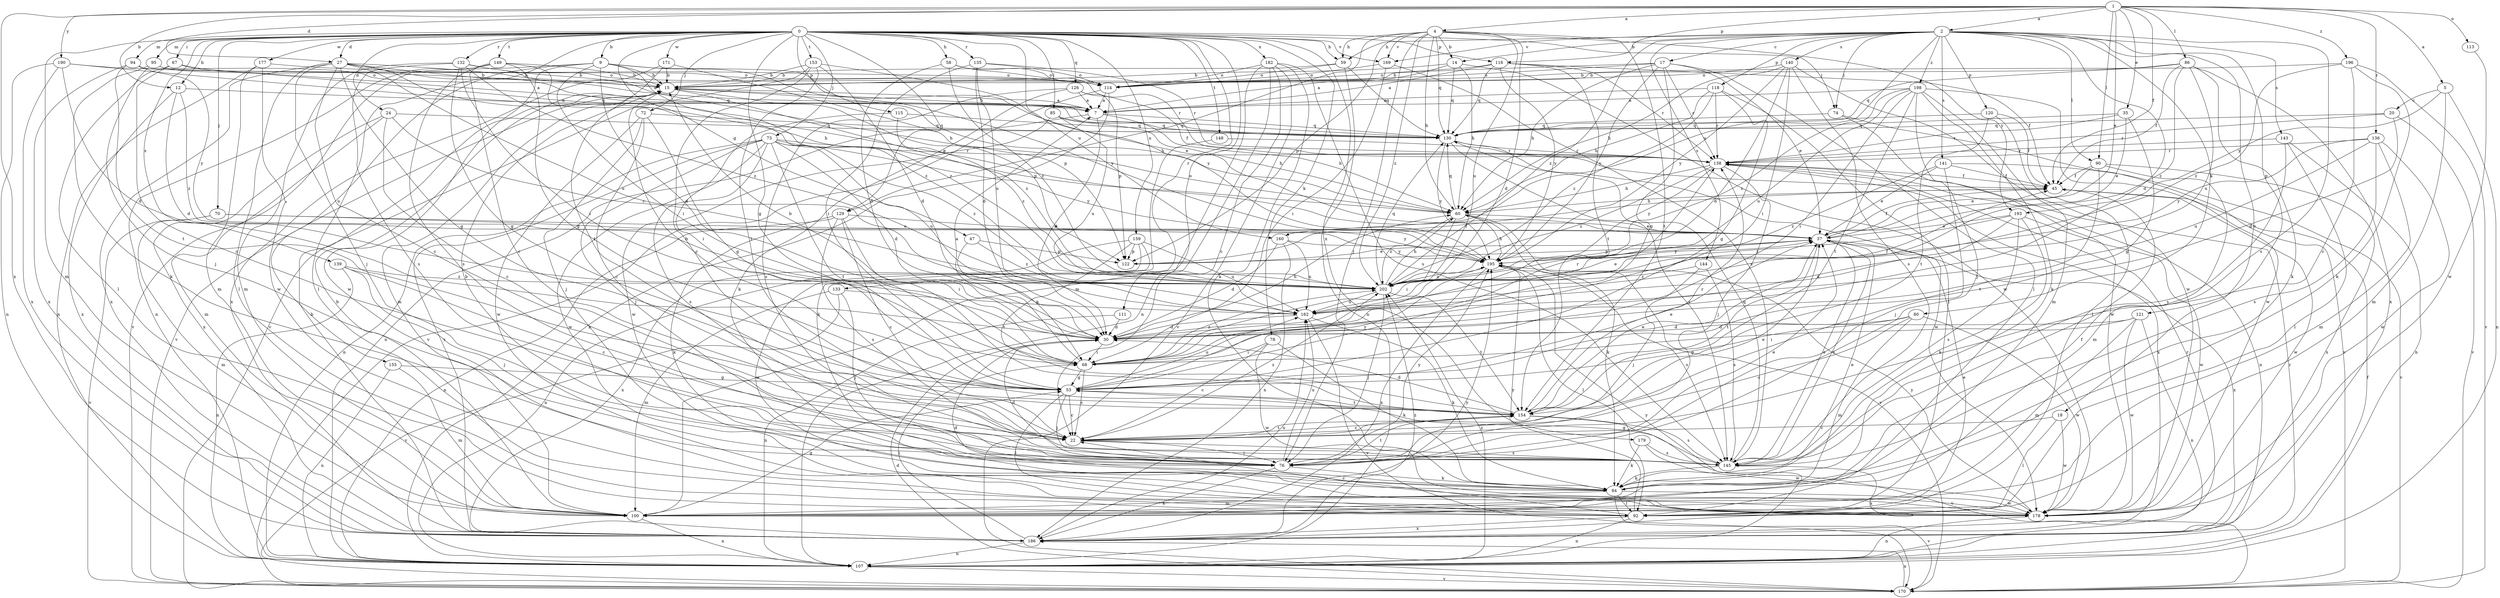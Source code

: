 strict digraph  {
0;
1;
2;
4;
5;
7;
9;
12;
14;
15;
17;
18;
20;
22;
24;
27;
30;
35;
37;
45;
47;
53;
58;
59;
60;
67;
68;
70;
72;
73;
74;
76;
78;
80;
84;
85;
86;
90;
92;
94;
95;
100;
107;
111;
113;
114;
115;
116;
118;
120;
121;
122;
126;
129;
130;
132;
133;
135;
136;
138;
139;
140;
141;
143;
144;
145;
148;
149;
153;
154;
155;
159;
160;
162;
169;
170;
171;
177;
178;
179;
182;
186;
190;
193;
195;
196;
198;
202;
0 -> 9  [label=b];
0 -> 12  [label=b];
0 -> 24  [label=d];
0 -> 27  [label=d];
0 -> 47  [label=g];
0 -> 53  [label=g];
0 -> 58  [label=h];
0 -> 59  [label=h];
0 -> 67  [label=i];
0 -> 70  [label=j];
0 -> 72  [label=j];
0 -> 73  [label=j];
0 -> 74  [label=j];
0 -> 78  [label=k];
0 -> 85  [label=l];
0 -> 94  [label=m];
0 -> 95  [label=m];
0 -> 100  [label=m];
0 -> 111  [label=o];
0 -> 115  [label=p];
0 -> 116  [label=p];
0 -> 126  [label=q];
0 -> 129  [label=q];
0 -> 132  [label=r];
0 -> 133  [label=r];
0 -> 135  [label=r];
0 -> 139  [label=s];
0 -> 148  [label=t];
0 -> 149  [label=t];
0 -> 153  [label=t];
0 -> 155  [label=u];
0 -> 159  [label=u];
0 -> 160  [label=u];
0 -> 169  [label=v];
0 -> 171  [label=w];
0 -> 177  [label=w];
0 -> 179  [label=x];
0 -> 182  [label=x];
1 -> 2  [label=a];
1 -> 4  [label=a];
1 -> 5  [label=a];
1 -> 12  [label=b];
1 -> 27  [label=d];
1 -> 35  [label=e];
1 -> 37  [label=e];
1 -> 45  [label=f];
1 -> 86  [label=l];
1 -> 90  [label=l];
1 -> 113  [label=o];
1 -> 116  [label=p];
1 -> 136  [label=r];
1 -> 186  [label=x];
1 -> 190  [label=y];
1 -> 196  [label=z];
2 -> 14  [label=b];
2 -> 17  [label=c];
2 -> 18  [label=c];
2 -> 30  [label=d];
2 -> 59  [label=h];
2 -> 74  [label=j];
2 -> 80  [label=k];
2 -> 90  [label=l];
2 -> 118  [label=p];
2 -> 120  [label=p];
2 -> 121  [label=p];
2 -> 140  [label=s];
2 -> 141  [label=s];
2 -> 143  [label=s];
2 -> 144  [label=s];
2 -> 145  [label=s];
2 -> 160  [label=u];
2 -> 169  [label=v];
2 -> 198  [label=z];
2 -> 202  [label=z];
4 -> 14  [label=b];
4 -> 30  [label=d];
4 -> 59  [label=h];
4 -> 60  [label=h];
4 -> 76  [label=j];
4 -> 122  [label=p];
4 -> 129  [label=q];
4 -> 130  [label=q];
4 -> 154  [label=t];
4 -> 162  [label=u];
4 -> 169  [label=v];
4 -> 193  [label=y];
4 -> 202  [label=z];
5 -> 20  [label=c];
5 -> 100  [label=m];
5 -> 107  [label=n];
5 -> 193  [label=y];
7 -> 15  [label=b];
7 -> 30  [label=d];
7 -> 60  [label=h];
7 -> 107  [label=n];
7 -> 130  [label=q];
9 -> 15  [label=b];
9 -> 30  [label=d];
9 -> 37  [label=e];
9 -> 68  [label=i];
9 -> 92  [label=l];
9 -> 170  [label=v];
9 -> 178  [label=w];
9 -> 195  [label=y];
9 -> 202  [label=z];
12 -> 7  [label=a];
12 -> 30  [label=d];
12 -> 186  [label=x];
12 -> 202  [label=z];
14 -> 7  [label=a];
14 -> 15  [label=b];
14 -> 60  [label=h];
14 -> 130  [label=q];
14 -> 178  [label=w];
15 -> 7  [label=a];
15 -> 60  [label=h];
15 -> 100  [label=m];
15 -> 122  [label=p];
15 -> 170  [label=v];
15 -> 202  [label=z];
17 -> 15  [label=b];
17 -> 37  [label=e];
17 -> 53  [label=g];
17 -> 60  [label=h];
17 -> 92  [label=l];
17 -> 114  [label=o];
17 -> 138  [label=r];
17 -> 195  [label=y];
18 -> 22  [label=c];
18 -> 92  [label=l];
18 -> 178  [label=w];
20 -> 30  [label=d];
20 -> 130  [label=q];
20 -> 138  [label=r];
20 -> 170  [label=v];
22 -> 37  [label=e];
22 -> 76  [label=j];
22 -> 145  [label=s];
22 -> 154  [label=t];
22 -> 202  [label=z];
24 -> 22  [label=c];
24 -> 100  [label=m];
24 -> 130  [label=q];
24 -> 186  [label=x];
24 -> 202  [label=z];
27 -> 7  [label=a];
27 -> 15  [label=b];
27 -> 22  [label=c];
27 -> 37  [label=e];
27 -> 53  [label=g];
27 -> 76  [label=j];
27 -> 92  [label=l];
27 -> 130  [label=q];
27 -> 162  [label=u];
27 -> 186  [label=x];
30 -> 15  [label=b];
30 -> 60  [label=h];
30 -> 68  [label=i];
35 -> 37  [label=e];
35 -> 53  [label=g];
35 -> 130  [label=q];
35 -> 138  [label=r];
37 -> 45  [label=f];
37 -> 122  [label=p];
37 -> 145  [label=s];
37 -> 154  [label=t];
37 -> 186  [label=x];
37 -> 195  [label=y];
45 -> 60  [label=h];
45 -> 178  [label=w];
47 -> 68  [label=i];
47 -> 122  [label=p];
47 -> 202  [label=z];
53 -> 15  [label=b];
53 -> 22  [label=c];
53 -> 37  [label=e];
53 -> 76  [label=j];
53 -> 92  [label=l];
53 -> 154  [label=t];
53 -> 162  [label=u];
53 -> 195  [label=y];
58 -> 30  [label=d];
58 -> 114  [label=o];
58 -> 138  [label=r];
58 -> 202  [label=z];
59 -> 15  [label=b];
59 -> 107  [label=n];
59 -> 114  [label=o];
59 -> 130  [label=q];
60 -> 37  [label=e];
60 -> 68  [label=i];
60 -> 84  [label=k];
60 -> 130  [label=q];
60 -> 170  [label=v];
60 -> 202  [label=z];
67 -> 15  [label=b];
67 -> 22  [label=c];
67 -> 92  [label=l];
67 -> 130  [label=q];
68 -> 7  [label=a];
68 -> 22  [label=c];
68 -> 53  [label=g];
68 -> 138  [label=r];
68 -> 202  [label=z];
70 -> 37  [label=e];
70 -> 100  [label=m];
70 -> 170  [label=v];
70 -> 195  [label=y];
72 -> 22  [label=c];
72 -> 53  [label=g];
72 -> 76  [label=j];
72 -> 130  [label=q];
72 -> 178  [label=w];
73 -> 30  [label=d];
73 -> 76  [label=j];
73 -> 107  [label=n];
73 -> 138  [label=r];
73 -> 145  [label=s];
73 -> 154  [label=t];
73 -> 162  [label=u];
73 -> 178  [label=w];
73 -> 186  [label=x];
73 -> 195  [label=y];
73 -> 202  [label=z];
74 -> 130  [label=q];
74 -> 170  [label=v];
74 -> 178  [label=w];
76 -> 15  [label=b];
76 -> 30  [label=d];
76 -> 37  [label=e];
76 -> 84  [label=k];
76 -> 154  [label=t];
76 -> 162  [label=u];
76 -> 186  [label=x];
76 -> 195  [label=y];
78 -> 22  [label=c];
78 -> 68  [label=i];
78 -> 84  [label=k];
78 -> 178  [label=w];
80 -> 22  [label=c];
80 -> 30  [label=d];
80 -> 53  [label=g];
80 -> 100  [label=m];
80 -> 178  [label=w];
84 -> 37  [label=e];
84 -> 45  [label=f];
84 -> 92  [label=l];
84 -> 100  [label=m];
84 -> 170  [label=v];
84 -> 178  [label=w];
85 -> 60  [label=h];
85 -> 130  [label=q];
85 -> 162  [label=u];
85 -> 178  [label=w];
86 -> 15  [label=b];
86 -> 45  [label=f];
86 -> 84  [label=k];
86 -> 130  [label=q];
86 -> 162  [label=u];
86 -> 186  [label=x];
86 -> 202  [label=z];
90 -> 37  [label=e];
90 -> 45  [label=f];
90 -> 100  [label=m];
90 -> 154  [label=t];
90 -> 186  [label=x];
92 -> 22  [label=c];
92 -> 37  [label=e];
92 -> 107  [label=n];
92 -> 186  [label=x];
92 -> 195  [label=y];
94 -> 114  [label=o];
94 -> 154  [label=t];
94 -> 186  [label=x];
94 -> 195  [label=y];
95 -> 7  [label=a];
95 -> 76  [label=j];
95 -> 84  [label=k];
95 -> 114  [label=o];
100 -> 15  [label=b];
100 -> 53  [label=g];
100 -> 107  [label=n];
107 -> 45  [label=f];
107 -> 138  [label=r];
107 -> 170  [label=v];
107 -> 195  [label=y];
107 -> 202  [label=z];
111 -> 30  [label=d];
111 -> 107  [label=n];
113 -> 178  [label=w];
114 -> 7  [label=a];
114 -> 107  [label=n];
114 -> 170  [label=v];
115 -> 68  [label=i];
115 -> 130  [label=q];
115 -> 202  [label=z];
116 -> 7  [label=a];
116 -> 45  [label=f];
116 -> 114  [label=o];
116 -> 130  [label=q];
116 -> 138  [label=r];
116 -> 154  [label=t];
116 -> 195  [label=y];
118 -> 7  [label=a];
118 -> 53  [label=g];
118 -> 60  [label=h];
118 -> 92  [label=l];
118 -> 138  [label=r];
118 -> 202  [label=z];
120 -> 45  [label=f];
120 -> 92  [label=l];
120 -> 130  [label=q];
120 -> 154  [label=t];
121 -> 30  [label=d];
121 -> 68  [label=i];
121 -> 100  [label=m];
121 -> 107  [label=n];
121 -> 178  [label=w];
122 -> 37  [label=e];
122 -> 45  [label=f];
126 -> 7  [label=a];
126 -> 45  [label=f];
126 -> 84  [label=k];
126 -> 122  [label=p];
126 -> 145  [label=s];
129 -> 22  [label=c];
129 -> 37  [label=e];
129 -> 68  [label=i];
129 -> 84  [label=k];
129 -> 107  [label=n];
129 -> 145  [label=s];
130 -> 138  [label=r];
130 -> 145  [label=s];
130 -> 178  [label=w];
130 -> 195  [label=y];
132 -> 15  [label=b];
132 -> 53  [label=g];
132 -> 60  [label=h];
132 -> 68  [label=i];
132 -> 100  [label=m];
132 -> 145  [label=s];
132 -> 202  [label=z];
133 -> 76  [label=j];
133 -> 100  [label=m];
133 -> 162  [label=u];
133 -> 170  [label=v];
135 -> 30  [label=d];
135 -> 68  [label=i];
135 -> 114  [label=o];
135 -> 138  [label=r];
135 -> 162  [label=u];
136 -> 100  [label=m];
136 -> 138  [label=r];
136 -> 145  [label=s];
136 -> 162  [label=u];
136 -> 178  [label=w];
136 -> 195  [label=y];
138 -> 45  [label=f];
138 -> 60  [label=h];
138 -> 76  [label=j];
138 -> 107  [label=n];
138 -> 186  [label=x];
138 -> 195  [label=y];
138 -> 202  [label=z];
139 -> 22  [label=c];
139 -> 76  [label=j];
139 -> 107  [label=n];
139 -> 202  [label=z];
140 -> 30  [label=d];
140 -> 60  [label=h];
140 -> 68  [label=i];
140 -> 114  [label=o];
140 -> 145  [label=s];
140 -> 178  [label=w];
140 -> 195  [label=y];
141 -> 37  [label=e];
141 -> 45  [label=f];
141 -> 76  [label=j];
141 -> 170  [label=v];
141 -> 202  [label=z];
143 -> 92  [label=l];
143 -> 107  [label=n];
143 -> 138  [label=r];
143 -> 145  [label=s];
144 -> 76  [label=j];
144 -> 145  [label=s];
144 -> 202  [label=z];
145 -> 37  [label=e];
145 -> 53  [label=g];
145 -> 84  [label=k];
145 -> 130  [label=q];
145 -> 186  [label=x];
148 -> 84  [label=k];
148 -> 138  [label=r];
149 -> 15  [label=b];
149 -> 22  [label=c];
149 -> 53  [label=g];
149 -> 107  [label=n];
149 -> 145  [label=s];
149 -> 202  [label=z];
153 -> 15  [label=b];
153 -> 22  [label=c];
153 -> 30  [label=d];
153 -> 154  [label=t];
153 -> 170  [label=v];
153 -> 195  [label=y];
154 -> 22  [label=c];
154 -> 30  [label=d];
154 -> 37  [label=e];
154 -> 138  [label=r];
154 -> 145  [label=s];
154 -> 170  [label=v];
155 -> 53  [label=g];
155 -> 100  [label=m];
155 -> 107  [label=n];
159 -> 107  [label=n];
159 -> 122  [label=p];
159 -> 154  [label=t];
159 -> 162  [label=u];
159 -> 178  [label=w];
159 -> 186  [label=x];
160 -> 30  [label=d];
160 -> 162  [label=u];
160 -> 186  [label=x];
160 -> 195  [label=y];
162 -> 30  [label=d];
162 -> 45  [label=f];
162 -> 84  [label=k];
162 -> 170  [label=v];
169 -> 68  [label=i];
169 -> 114  [label=o];
169 -> 145  [label=s];
170 -> 30  [label=d];
170 -> 186  [label=x];
171 -> 15  [label=b];
171 -> 122  [label=p];
171 -> 154  [label=t];
171 -> 186  [label=x];
177 -> 100  [label=m];
177 -> 107  [label=n];
177 -> 114  [label=o];
177 -> 178  [label=w];
178 -> 30  [label=d];
178 -> 107  [label=n];
178 -> 195  [label=y];
179 -> 84  [label=k];
179 -> 145  [label=s];
179 -> 178  [label=w];
182 -> 22  [label=c];
182 -> 84  [label=k];
182 -> 100  [label=m];
182 -> 107  [label=n];
182 -> 114  [label=o];
182 -> 145  [label=s];
182 -> 170  [label=v];
186 -> 15  [label=b];
186 -> 68  [label=i];
186 -> 107  [label=n];
186 -> 138  [label=r];
186 -> 162  [label=u];
186 -> 195  [label=y];
186 -> 202  [label=z];
190 -> 30  [label=d];
190 -> 60  [label=h];
190 -> 107  [label=n];
190 -> 114  [label=o];
190 -> 186  [label=x];
193 -> 30  [label=d];
193 -> 37  [label=e];
193 -> 84  [label=k];
193 -> 145  [label=s];
193 -> 178  [label=w];
193 -> 202  [label=z];
195 -> 60  [label=h];
195 -> 92  [label=l];
195 -> 145  [label=s];
195 -> 186  [label=x];
195 -> 202  [label=z];
196 -> 15  [label=b];
196 -> 22  [label=c];
196 -> 84  [label=k];
196 -> 170  [label=v];
196 -> 202  [label=z];
198 -> 7  [label=a];
198 -> 68  [label=i];
198 -> 76  [label=j];
198 -> 84  [label=k];
198 -> 100  [label=m];
198 -> 154  [label=t];
198 -> 162  [label=u];
198 -> 178  [label=w];
198 -> 202  [label=z];
202 -> 37  [label=e];
202 -> 60  [label=h];
202 -> 76  [label=j];
202 -> 130  [label=q];
202 -> 154  [label=t];
202 -> 162  [label=u];
}

